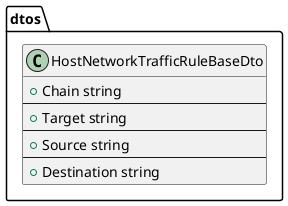 @startuml

package dtos {
    class HostNetworkTrafficRuleBaseDto {
        +Chain string
        --
        +Target string
        --
        +Source string
        --
        +Destination string
    }
}


@enduml